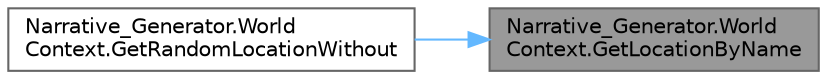 digraph "Narrative_Generator.WorldContext.GetLocationByName"
{
 // LATEX_PDF_SIZE
  bgcolor="transparent";
  edge [fontname=Helvetica,fontsize=10,labelfontname=Helvetica,labelfontsize=10];
  node [fontname=Helvetica,fontsize=10,shape=box,height=0.2,width=0.4];
  rankdir="RL";
  Node1 [label="Narrative_Generator.World\lContext.GetLocationByName",height=0.2,width=0.4,color="gray40", fillcolor="grey60", style="filled", fontcolor="black",tooltip="Searches this agent's beliefs for information about the location with the specified name and returns ..."];
  Node1 -> Node2 [dir="back",color="steelblue1",style="solid"];
  Node2 [label="Narrative_Generator.World\lContext.GetRandomLocationWithout",height=0.2,width=0.4,color="grey40", fillcolor="white", style="filled",URL="$class_narrative___generator_1_1_world_context.html#aea17d2f366a5dfe41ea572a20a4a3d4b",tooltip="A method that returns a random location, excluding the specified one."];
}
